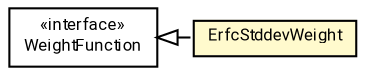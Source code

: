 #!/usr/local/bin/dot
#
# Class diagram 
# Generated by UMLGraph version R5_7_2-60-g0e99a6 (http://www.spinellis.gr/umlgraph/)
#

digraph G {
	graph [fontnames="svg"]
	edge [fontname="Roboto",fontsize=7,labelfontname="Roboto",labelfontsize=7,color="black"];
	node [fontname="Roboto",fontcolor="black",fontsize=8,shape=plaintext,margin=0,width=0,height=0];
	nodesep=0.15;
	ranksep=0.25;
	rankdir=LR;
	// de.lmu.ifi.dbs.elki.math.linearalgebra.pca.weightfunctions.ErfcStddevWeight
	c3892235 [label=<<table title="de.lmu.ifi.dbs.elki.math.linearalgebra.pca.weightfunctions.ErfcStddevWeight" border="0" cellborder="1" cellspacing="0" cellpadding="2" bgcolor="lemonChiffon" href="ErfcStddevWeight.html" target="_parent">
		<tr><td><table border="0" cellspacing="0" cellpadding="1">
		<tr><td align="center" balign="center"> <font face="Roboto">ErfcStddevWeight</font> </td></tr>
		</table></td></tr>
		</table>>, URL="ErfcStddevWeight.html"];
	// de.lmu.ifi.dbs.elki.math.linearalgebra.pca.weightfunctions.WeightFunction
	c3892238 [label=<<table title="de.lmu.ifi.dbs.elki.math.linearalgebra.pca.weightfunctions.WeightFunction" border="0" cellborder="1" cellspacing="0" cellpadding="2" href="WeightFunction.html" target="_parent">
		<tr><td><table border="0" cellspacing="0" cellpadding="1">
		<tr><td align="center" balign="center"> &#171;interface&#187; </td></tr>
		<tr><td align="center" balign="center"> <font face="Roboto">WeightFunction</font> </td></tr>
		</table></td></tr>
		</table>>, URL="WeightFunction.html"];
	// de.lmu.ifi.dbs.elki.math.linearalgebra.pca.weightfunctions.ErfcStddevWeight implements de.lmu.ifi.dbs.elki.math.linearalgebra.pca.weightfunctions.WeightFunction
	c3892238 -> c3892235 [arrowtail=empty,style=dashed,dir=back,weight=9];
}

